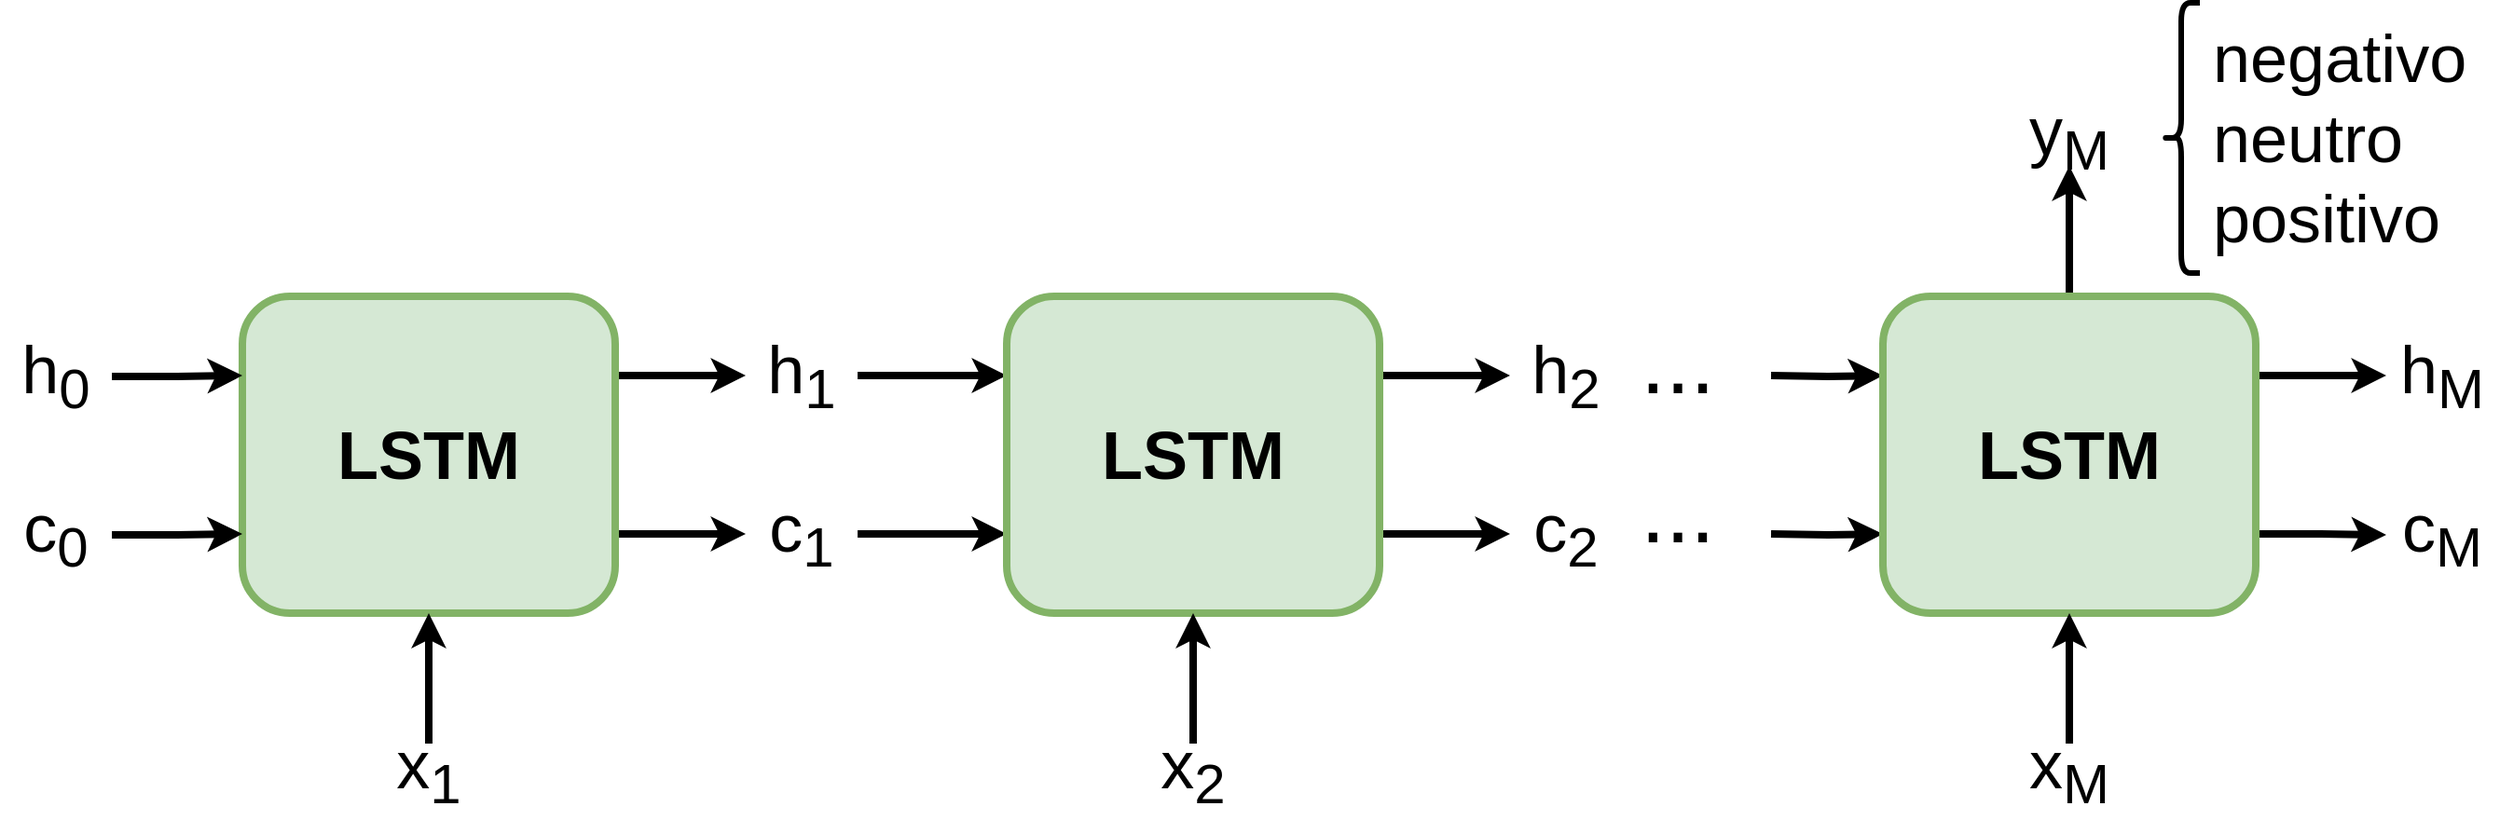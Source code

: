 <mxfile version="24.2.5" type="github">
  <diagram name="Page-1" id="U4SqymTSTekjcNoYwchu">
    <mxGraphModel dx="1226" dy="1821" grid="1" gridSize="10" guides="1" tooltips="1" connect="1" arrows="1" fold="1" page="1" pageScale="1" pageWidth="850" pageHeight="1100" math="0" shadow="0">
      <root>
        <mxCell id="0" />
        <mxCell id="1" parent="0" />
        <mxCell id="NWAg5Oq5UR2rRJGESVIe-16" style="edgeStyle=orthogonalEdgeStyle;rounded=0;orthogonalLoop=1;jettySize=auto;html=1;exitX=1;exitY=0.25;exitDx=0;exitDy=0;strokeWidth=4;" edge="1" parent="1" source="NWAg5Oq5UR2rRJGESVIe-1" target="NWAg5Oq5UR2rRJGESVIe-15">
          <mxGeometry relative="1" as="geometry" />
        </mxCell>
        <mxCell id="NWAg5Oq5UR2rRJGESVIe-17" style="edgeStyle=orthogonalEdgeStyle;rounded=0;orthogonalLoop=1;jettySize=auto;html=1;exitX=1;exitY=0.75;exitDx=0;exitDy=0;strokeWidth=4;" edge="1" parent="1" source="NWAg5Oq5UR2rRJGESVIe-1" target="NWAg5Oq5UR2rRJGESVIe-14">
          <mxGeometry relative="1" as="geometry" />
        </mxCell>
        <mxCell id="NWAg5Oq5UR2rRJGESVIe-1" value="LSTM" style="rounded=1;whiteSpace=wrap;html=1;fillColor=#d5e8d4;strokeColor=#82b366;strokeWidth=4;fontSize=36;fontStyle=1" vertex="1" parent="1">
          <mxGeometry x="190" y="70" width="200" height="170" as="geometry" />
        </mxCell>
        <mxCell id="NWAg5Oq5UR2rRJGESVIe-7" style="edgeStyle=orthogonalEdgeStyle;rounded=0;orthogonalLoop=1;jettySize=auto;html=1;entryX=0;entryY=0.75;entryDx=0;entryDy=0;strokeWidth=4;" edge="1" parent="1" source="NWAg5Oq5UR2rRJGESVIe-3" target="NWAg5Oq5UR2rRJGESVIe-1">
          <mxGeometry relative="1" as="geometry" />
        </mxCell>
        <mxCell id="NWAg5Oq5UR2rRJGESVIe-3" value="c&lt;sub&gt;0&lt;/sub&gt;" style="text;html=1;align=center;verticalAlign=middle;whiteSpace=wrap;rounded=0;fontSize=36;" vertex="1" parent="1">
          <mxGeometry x="60" y="183" width="60" height="30" as="geometry" />
        </mxCell>
        <mxCell id="NWAg5Oq5UR2rRJGESVIe-6" style="edgeStyle=orthogonalEdgeStyle;rounded=0;orthogonalLoop=1;jettySize=auto;html=1;entryX=0;entryY=0.25;entryDx=0;entryDy=0;strokeWidth=4;" edge="1" parent="1" source="NWAg5Oq5UR2rRJGESVIe-4" target="NWAg5Oq5UR2rRJGESVIe-1">
          <mxGeometry relative="1" as="geometry" />
        </mxCell>
        <mxCell id="NWAg5Oq5UR2rRJGESVIe-4" value="h&lt;sub&gt;0&lt;/sub&gt;" style="text;html=1;align=center;verticalAlign=middle;whiteSpace=wrap;rounded=0;fontSize=36;" vertex="1" parent="1">
          <mxGeometry x="60" y="98" width="60" height="30" as="geometry" />
        </mxCell>
        <mxCell id="NWAg5Oq5UR2rRJGESVIe-12" style="edgeStyle=orthogonalEdgeStyle;rounded=0;orthogonalLoop=1;jettySize=auto;html=1;entryX=0.5;entryY=1;entryDx=0;entryDy=0;strokeWidth=4;" edge="1" parent="1" source="NWAg5Oq5UR2rRJGESVIe-10" target="NWAg5Oq5UR2rRJGESVIe-1">
          <mxGeometry relative="1" as="geometry" />
        </mxCell>
        <mxCell id="NWAg5Oq5UR2rRJGESVIe-10" value="x&lt;sub&gt;1&lt;/sub&gt;" style="text;html=1;align=center;verticalAlign=middle;whiteSpace=wrap;rounded=0;fontSize=36;strokeWidth=3;" vertex="1" parent="1">
          <mxGeometry x="260" y="310" width="60" height="30" as="geometry" />
        </mxCell>
        <mxCell id="NWAg5Oq5UR2rRJGESVIe-34" style="edgeStyle=orthogonalEdgeStyle;rounded=0;orthogonalLoop=1;jettySize=auto;html=1;exitX=1;exitY=0.5;exitDx=0;exitDy=0;entryX=0;entryY=0.75;entryDx=0;entryDy=0;strokeWidth=4;" edge="1" parent="1" source="NWAg5Oq5UR2rRJGESVIe-14" target="NWAg5Oq5UR2rRJGESVIe-23">
          <mxGeometry relative="1" as="geometry" />
        </mxCell>
        <mxCell id="NWAg5Oq5UR2rRJGESVIe-14" value="c&lt;sub&gt;1&lt;/sub&gt;" style="text;html=1;align=center;verticalAlign=middle;whiteSpace=wrap;rounded=0;fontSize=36;" vertex="1" parent="1">
          <mxGeometry x="460" y="182.5" width="60" height="30" as="geometry" />
        </mxCell>
        <mxCell id="NWAg5Oq5UR2rRJGESVIe-33" style="edgeStyle=orthogonalEdgeStyle;rounded=0;orthogonalLoop=1;jettySize=auto;html=1;exitX=1;exitY=0.5;exitDx=0;exitDy=0;entryX=0;entryY=0.25;entryDx=0;entryDy=0;strokeWidth=4;" edge="1" parent="1" source="NWAg5Oq5UR2rRJGESVIe-15" target="NWAg5Oq5UR2rRJGESVIe-23">
          <mxGeometry relative="1" as="geometry" />
        </mxCell>
        <mxCell id="NWAg5Oq5UR2rRJGESVIe-15" value="h&lt;sub&gt;1&lt;/sub&gt;" style="text;html=1;align=center;verticalAlign=middle;whiteSpace=wrap;rounded=0;fontSize=36;" vertex="1" parent="1">
          <mxGeometry x="460" y="97.5" width="60" height="30" as="geometry" />
        </mxCell>
        <mxCell id="NWAg5Oq5UR2rRJGESVIe-21" style="edgeStyle=orthogonalEdgeStyle;rounded=0;orthogonalLoop=1;jettySize=auto;html=1;exitX=1;exitY=0.25;exitDx=0;exitDy=0;strokeWidth=4;" edge="1" parent="1" source="NWAg5Oq5UR2rRJGESVIe-23" target="NWAg5Oq5UR2rRJGESVIe-32">
          <mxGeometry relative="1" as="geometry" />
        </mxCell>
        <mxCell id="NWAg5Oq5UR2rRJGESVIe-22" style="edgeStyle=orthogonalEdgeStyle;rounded=0;orthogonalLoop=1;jettySize=auto;html=1;exitX=1;exitY=0.75;exitDx=0;exitDy=0;strokeWidth=4;" edge="1" parent="1" source="NWAg5Oq5UR2rRJGESVIe-23" target="NWAg5Oq5UR2rRJGESVIe-31">
          <mxGeometry relative="1" as="geometry" />
        </mxCell>
        <mxCell id="NWAg5Oq5UR2rRJGESVIe-23" value="LSTM" style="rounded=1;whiteSpace=wrap;html=1;fillColor=#d5e8d4;strokeColor=#82b366;strokeWidth=4;fontSize=36;fontStyle=1" vertex="1" parent="1">
          <mxGeometry x="600" y="70" width="200" height="170" as="geometry" />
        </mxCell>
        <mxCell id="NWAg5Oq5UR2rRJGESVIe-29" style="edgeStyle=orthogonalEdgeStyle;rounded=0;orthogonalLoop=1;jettySize=auto;html=1;entryX=0.5;entryY=1;entryDx=0;entryDy=0;strokeWidth=4;" edge="1" parent="1" source="NWAg5Oq5UR2rRJGESVIe-30" target="NWAg5Oq5UR2rRJGESVIe-23">
          <mxGeometry relative="1" as="geometry" />
        </mxCell>
        <mxCell id="NWAg5Oq5UR2rRJGESVIe-30" value="x&lt;sub&gt;2&lt;/sub&gt;" style="text;html=1;align=center;verticalAlign=middle;whiteSpace=wrap;rounded=0;fontSize=36;strokeWidth=3;" vertex="1" parent="1">
          <mxGeometry x="670" y="310" width="60" height="30" as="geometry" />
        </mxCell>
        <mxCell id="NWAg5Oq5UR2rRJGESVIe-58" style="edgeStyle=orthogonalEdgeStyle;rounded=0;orthogonalLoop=1;jettySize=auto;html=1;exitX=1;exitY=0.5;exitDx=0;exitDy=0;entryX=0;entryY=0.75;entryDx=0;entryDy=0;strokeWidth=4;" edge="1" parent="1" target="NWAg5Oq5UR2rRJGESVIe-51">
          <mxGeometry relative="1" as="geometry">
            <mxPoint x="1010" y="197.5" as="sourcePoint" />
          </mxGeometry>
        </mxCell>
        <mxCell id="NWAg5Oq5UR2rRJGESVIe-31" value="c&lt;sub&gt;2&lt;/sub&gt;" style="text;html=1;align=center;verticalAlign=middle;whiteSpace=wrap;rounded=0;fontSize=36;" vertex="1" parent="1">
          <mxGeometry x="870" y="182.5" width="60" height="30" as="geometry" />
        </mxCell>
        <mxCell id="NWAg5Oq5UR2rRJGESVIe-57" style="edgeStyle=orthogonalEdgeStyle;rounded=0;orthogonalLoop=1;jettySize=auto;html=1;exitX=1;exitY=0.5;exitDx=0;exitDy=0;entryX=0;entryY=0.25;entryDx=0;entryDy=0;strokeWidth=4;" edge="1" parent="1" target="NWAg5Oq5UR2rRJGESVIe-51">
          <mxGeometry relative="1" as="geometry">
            <mxPoint x="1010" y="112.5" as="sourcePoint" />
          </mxGeometry>
        </mxCell>
        <mxCell id="NWAg5Oq5UR2rRJGESVIe-32" value="h&lt;sub&gt;2&lt;/sub&gt;" style="text;html=1;align=center;verticalAlign=middle;whiteSpace=wrap;rounded=0;fontSize=36;" vertex="1" parent="1">
          <mxGeometry x="870" y="97.5" width="60" height="30" as="geometry" />
        </mxCell>
        <mxCell id="NWAg5Oq5UR2rRJGESVIe-48" style="edgeStyle=orthogonalEdgeStyle;rounded=0;orthogonalLoop=1;jettySize=auto;html=1;strokeWidth=4;" edge="1" parent="1" source="NWAg5Oq5UR2rRJGESVIe-51" target="NWAg5Oq5UR2rRJGESVIe-52">
          <mxGeometry relative="1" as="geometry" />
        </mxCell>
        <mxCell id="NWAg5Oq5UR2rRJGESVIe-49" style="edgeStyle=orthogonalEdgeStyle;rounded=0;orthogonalLoop=1;jettySize=auto;html=1;exitX=1;exitY=0.25;exitDx=0;exitDy=0;strokeWidth=4;" edge="1" parent="1" source="NWAg5Oq5UR2rRJGESVIe-51" target="NWAg5Oq5UR2rRJGESVIe-56">
          <mxGeometry relative="1" as="geometry" />
        </mxCell>
        <mxCell id="NWAg5Oq5UR2rRJGESVIe-50" style="edgeStyle=orthogonalEdgeStyle;rounded=0;orthogonalLoop=1;jettySize=auto;html=1;exitX=1;exitY=0.75;exitDx=0;exitDy=0;strokeWidth=4;" edge="1" parent="1" source="NWAg5Oq5UR2rRJGESVIe-51" target="NWAg5Oq5UR2rRJGESVIe-70">
          <mxGeometry relative="1" as="geometry">
            <mxPoint x="1340" y="197.5" as="targetPoint" />
          </mxGeometry>
        </mxCell>
        <mxCell id="NWAg5Oq5UR2rRJGESVIe-51" value="LSTM" style="rounded=1;whiteSpace=wrap;html=1;fillColor=#d5e8d4;strokeColor=#82b366;strokeWidth=4;fontSize=36;fontStyle=1" vertex="1" parent="1">
          <mxGeometry x="1070" y="70" width="200" height="170" as="geometry" />
        </mxCell>
        <mxCell id="NWAg5Oq5UR2rRJGESVIe-52" value="y&lt;sub&gt;M&lt;/sub&gt;" style="text;html=1;align=center;verticalAlign=middle;whiteSpace=wrap;rounded=0;fontSize=36;" vertex="1" parent="1">
          <mxGeometry x="1140" y="-30" width="60" height="30" as="geometry" />
        </mxCell>
        <mxCell id="NWAg5Oq5UR2rRJGESVIe-53" style="edgeStyle=orthogonalEdgeStyle;rounded=0;orthogonalLoop=1;jettySize=auto;html=1;entryX=0.5;entryY=1;entryDx=0;entryDy=0;strokeWidth=4;" edge="1" parent="1" source="NWAg5Oq5UR2rRJGESVIe-54" target="NWAg5Oq5UR2rRJGESVIe-51">
          <mxGeometry relative="1" as="geometry" />
        </mxCell>
        <mxCell id="NWAg5Oq5UR2rRJGESVIe-54" value="x&lt;sub&gt;M&lt;/sub&gt;" style="text;html=1;align=center;verticalAlign=middle;whiteSpace=wrap;rounded=0;fontSize=36;strokeWidth=3;" vertex="1" parent="1">
          <mxGeometry x="1140" y="310" width="60" height="30" as="geometry" />
        </mxCell>
        <mxCell id="NWAg5Oq5UR2rRJGESVIe-56" value="h&lt;sub&gt;M&lt;/sub&gt;" style="text;html=1;align=center;verticalAlign=middle;whiteSpace=wrap;rounded=0;fontSize=36;" vertex="1" parent="1">
          <mxGeometry x="1340" y="97.5" width="60" height="30" as="geometry" />
        </mxCell>
        <mxCell id="NWAg5Oq5UR2rRJGESVIe-70" value="c&lt;sub&gt;M&lt;/sub&gt;" style="text;html=1;align=center;verticalAlign=middle;whiteSpace=wrap;rounded=0;fontSize=36;" vertex="1" parent="1">
          <mxGeometry x="1340" y="183" width="60" height="30" as="geometry" />
        </mxCell>
        <mxCell id="NWAg5Oq5UR2rRJGESVIe-72" value="..." style="text;html=1;align=center;verticalAlign=middle;whiteSpace=wrap;rounded=0;fontSize=48;" vertex="1" parent="1">
          <mxGeometry x="930" y="90" width="60" height="30" as="geometry" />
        </mxCell>
        <mxCell id="NWAg5Oq5UR2rRJGESVIe-73" value="..." style="text;html=1;align=center;verticalAlign=middle;whiteSpace=wrap;rounded=0;fontSize=48;" vertex="1" parent="1">
          <mxGeometry x="930" y="170" width="60" height="30" as="geometry" />
        </mxCell>
        <mxCell id="NWAg5Oq5UR2rRJGESVIe-74" value="" style="shape=curlyBracket;whiteSpace=wrap;html=1;rounded=1;labelPosition=left;verticalLabelPosition=middle;align=right;verticalAlign=middle;strokeWidth=3;" vertex="1" parent="1">
          <mxGeometry x="1220" y="-87.5" width="20" height="145" as="geometry" />
        </mxCell>
        <mxCell id="NWAg5Oq5UR2rRJGESVIe-75" value="negativo&lt;div style=&quot;font-size: 36px;&quot;&gt;neutro&lt;/div&gt;&lt;div style=&quot;font-size: 36px;&quot;&gt;positivo&lt;/div&gt;" style="text;html=1;align=left;verticalAlign=middle;whiteSpace=wrap;rounded=0;fontSize=36;" vertex="1" parent="1">
          <mxGeometry x="1245" y="-30" width="60" height="30" as="geometry" />
        </mxCell>
      </root>
    </mxGraphModel>
  </diagram>
</mxfile>
